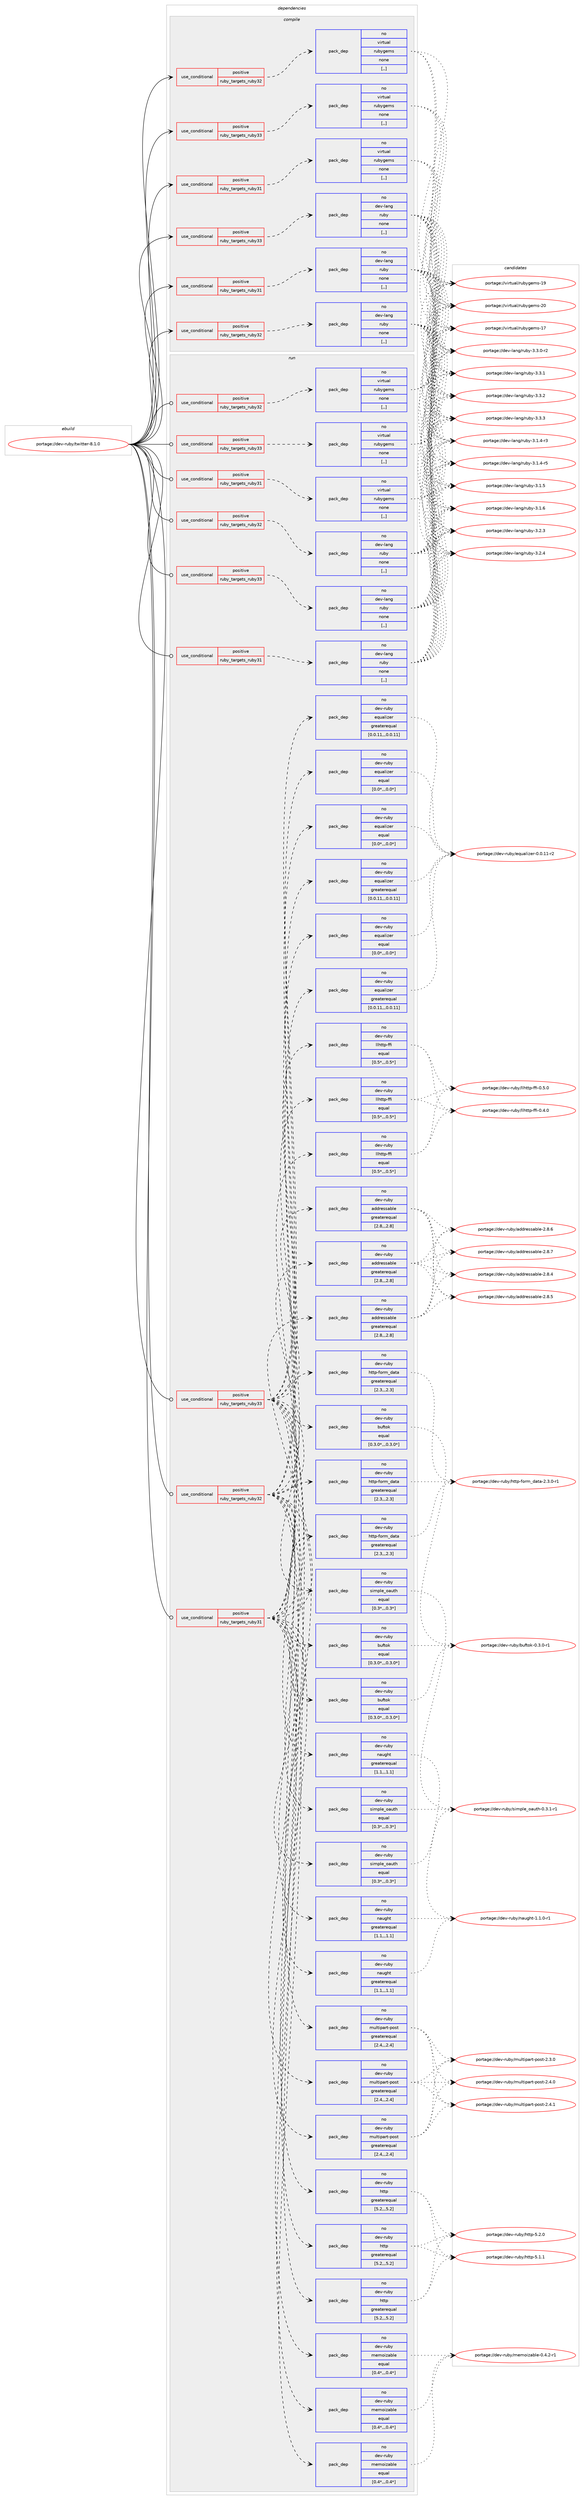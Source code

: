 digraph prolog {

# *************
# Graph options
# *************

newrank=true;
concentrate=true;
compound=true;
graph [rankdir=LR,fontname=Helvetica,fontsize=10,ranksep=1.5];#, ranksep=2.5, nodesep=0.2];
edge  [arrowhead=vee];
node  [fontname=Helvetica,fontsize=10];

# **********
# The ebuild
# **********

subgraph cluster_leftcol {
color=gray;
rank=same;
label=<<i>ebuild</i>>;
id [label="portage://dev-ruby/twitter-8.1.0", color=red, width=4, href="../dev-ruby/twitter-8.1.0.svg"];
}

# ****************
# The dependencies
# ****************

subgraph cluster_midcol {
color=gray;
label=<<i>dependencies</i>>;
subgraph cluster_compile {
fillcolor="#eeeeee";
style=filled;
label=<<i>compile</i>>;
subgraph cond56812 {
dependency202467 [label=<<TABLE BORDER="0" CELLBORDER="1" CELLSPACING="0" CELLPADDING="4"><TR><TD ROWSPAN="3" CELLPADDING="10">use_conditional</TD></TR><TR><TD>positive</TD></TR><TR><TD>ruby_targets_ruby31</TD></TR></TABLE>>, shape=none, color=red];
subgraph pack144283 {
dependency202468 [label=<<TABLE BORDER="0" CELLBORDER="1" CELLSPACING="0" CELLPADDING="4" WIDTH="220"><TR><TD ROWSPAN="6" CELLPADDING="30">pack_dep</TD></TR><TR><TD WIDTH="110">no</TD></TR><TR><TD>dev-lang</TD></TR><TR><TD>ruby</TD></TR><TR><TD>none</TD></TR><TR><TD>[,,]</TD></TR></TABLE>>, shape=none, color=blue];
}
dependency202467:e -> dependency202468:w [weight=20,style="dashed",arrowhead="vee"];
}
id:e -> dependency202467:w [weight=20,style="solid",arrowhead="vee"];
subgraph cond56813 {
dependency202469 [label=<<TABLE BORDER="0" CELLBORDER="1" CELLSPACING="0" CELLPADDING="4"><TR><TD ROWSPAN="3" CELLPADDING="10">use_conditional</TD></TR><TR><TD>positive</TD></TR><TR><TD>ruby_targets_ruby31</TD></TR></TABLE>>, shape=none, color=red];
subgraph pack144284 {
dependency202470 [label=<<TABLE BORDER="0" CELLBORDER="1" CELLSPACING="0" CELLPADDING="4" WIDTH="220"><TR><TD ROWSPAN="6" CELLPADDING="30">pack_dep</TD></TR><TR><TD WIDTH="110">no</TD></TR><TR><TD>virtual</TD></TR><TR><TD>rubygems</TD></TR><TR><TD>none</TD></TR><TR><TD>[,,]</TD></TR></TABLE>>, shape=none, color=blue];
}
dependency202469:e -> dependency202470:w [weight=20,style="dashed",arrowhead="vee"];
}
id:e -> dependency202469:w [weight=20,style="solid",arrowhead="vee"];
subgraph cond56814 {
dependency202471 [label=<<TABLE BORDER="0" CELLBORDER="1" CELLSPACING="0" CELLPADDING="4"><TR><TD ROWSPAN="3" CELLPADDING="10">use_conditional</TD></TR><TR><TD>positive</TD></TR><TR><TD>ruby_targets_ruby32</TD></TR></TABLE>>, shape=none, color=red];
subgraph pack144285 {
dependency202472 [label=<<TABLE BORDER="0" CELLBORDER="1" CELLSPACING="0" CELLPADDING="4" WIDTH="220"><TR><TD ROWSPAN="6" CELLPADDING="30">pack_dep</TD></TR><TR><TD WIDTH="110">no</TD></TR><TR><TD>dev-lang</TD></TR><TR><TD>ruby</TD></TR><TR><TD>none</TD></TR><TR><TD>[,,]</TD></TR></TABLE>>, shape=none, color=blue];
}
dependency202471:e -> dependency202472:w [weight=20,style="dashed",arrowhead="vee"];
}
id:e -> dependency202471:w [weight=20,style="solid",arrowhead="vee"];
subgraph cond56815 {
dependency202473 [label=<<TABLE BORDER="0" CELLBORDER="1" CELLSPACING="0" CELLPADDING="4"><TR><TD ROWSPAN="3" CELLPADDING="10">use_conditional</TD></TR><TR><TD>positive</TD></TR><TR><TD>ruby_targets_ruby32</TD></TR></TABLE>>, shape=none, color=red];
subgraph pack144286 {
dependency202474 [label=<<TABLE BORDER="0" CELLBORDER="1" CELLSPACING="0" CELLPADDING="4" WIDTH="220"><TR><TD ROWSPAN="6" CELLPADDING="30">pack_dep</TD></TR><TR><TD WIDTH="110">no</TD></TR><TR><TD>virtual</TD></TR><TR><TD>rubygems</TD></TR><TR><TD>none</TD></TR><TR><TD>[,,]</TD></TR></TABLE>>, shape=none, color=blue];
}
dependency202473:e -> dependency202474:w [weight=20,style="dashed",arrowhead="vee"];
}
id:e -> dependency202473:w [weight=20,style="solid",arrowhead="vee"];
subgraph cond56816 {
dependency202475 [label=<<TABLE BORDER="0" CELLBORDER="1" CELLSPACING="0" CELLPADDING="4"><TR><TD ROWSPAN="3" CELLPADDING="10">use_conditional</TD></TR><TR><TD>positive</TD></TR><TR><TD>ruby_targets_ruby33</TD></TR></TABLE>>, shape=none, color=red];
subgraph pack144287 {
dependency202476 [label=<<TABLE BORDER="0" CELLBORDER="1" CELLSPACING="0" CELLPADDING="4" WIDTH="220"><TR><TD ROWSPAN="6" CELLPADDING="30">pack_dep</TD></TR><TR><TD WIDTH="110">no</TD></TR><TR><TD>dev-lang</TD></TR><TR><TD>ruby</TD></TR><TR><TD>none</TD></TR><TR><TD>[,,]</TD></TR></TABLE>>, shape=none, color=blue];
}
dependency202475:e -> dependency202476:w [weight=20,style="dashed",arrowhead="vee"];
}
id:e -> dependency202475:w [weight=20,style="solid",arrowhead="vee"];
subgraph cond56817 {
dependency202477 [label=<<TABLE BORDER="0" CELLBORDER="1" CELLSPACING="0" CELLPADDING="4"><TR><TD ROWSPAN="3" CELLPADDING="10">use_conditional</TD></TR><TR><TD>positive</TD></TR><TR><TD>ruby_targets_ruby33</TD></TR></TABLE>>, shape=none, color=red];
subgraph pack144288 {
dependency202478 [label=<<TABLE BORDER="0" CELLBORDER="1" CELLSPACING="0" CELLPADDING="4" WIDTH="220"><TR><TD ROWSPAN="6" CELLPADDING="30">pack_dep</TD></TR><TR><TD WIDTH="110">no</TD></TR><TR><TD>virtual</TD></TR><TR><TD>rubygems</TD></TR><TR><TD>none</TD></TR><TR><TD>[,,]</TD></TR></TABLE>>, shape=none, color=blue];
}
dependency202477:e -> dependency202478:w [weight=20,style="dashed",arrowhead="vee"];
}
id:e -> dependency202477:w [weight=20,style="solid",arrowhead="vee"];
}
subgraph cluster_compileandrun {
fillcolor="#eeeeee";
style=filled;
label=<<i>compile and run</i>>;
}
subgraph cluster_run {
fillcolor="#eeeeee";
style=filled;
label=<<i>run</i>>;
subgraph cond56818 {
dependency202479 [label=<<TABLE BORDER="0" CELLBORDER="1" CELLSPACING="0" CELLPADDING="4"><TR><TD ROWSPAN="3" CELLPADDING="10">use_conditional</TD></TR><TR><TD>positive</TD></TR><TR><TD>ruby_targets_ruby31</TD></TR></TABLE>>, shape=none, color=red];
subgraph pack144289 {
dependency202480 [label=<<TABLE BORDER="0" CELLBORDER="1" CELLSPACING="0" CELLPADDING="4" WIDTH="220"><TR><TD ROWSPAN="6" CELLPADDING="30">pack_dep</TD></TR><TR><TD WIDTH="110">no</TD></TR><TR><TD>dev-lang</TD></TR><TR><TD>ruby</TD></TR><TR><TD>none</TD></TR><TR><TD>[,,]</TD></TR></TABLE>>, shape=none, color=blue];
}
dependency202479:e -> dependency202480:w [weight=20,style="dashed",arrowhead="vee"];
}
id:e -> dependency202479:w [weight=20,style="solid",arrowhead="odot"];
subgraph cond56819 {
dependency202481 [label=<<TABLE BORDER="0" CELLBORDER="1" CELLSPACING="0" CELLPADDING="4"><TR><TD ROWSPAN="3" CELLPADDING="10">use_conditional</TD></TR><TR><TD>positive</TD></TR><TR><TD>ruby_targets_ruby31</TD></TR></TABLE>>, shape=none, color=red];
subgraph pack144290 {
dependency202482 [label=<<TABLE BORDER="0" CELLBORDER="1" CELLSPACING="0" CELLPADDING="4" WIDTH="220"><TR><TD ROWSPAN="6" CELLPADDING="30">pack_dep</TD></TR><TR><TD WIDTH="110">no</TD></TR><TR><TD>dev-ruby</TD></TR><TR><TD>addressable</TD></TR><TR><TD>greaterequal</TD></TR><TR><TD>[2.8,,,2.8]</TD></TR></TABLE>>, shape=none, color=blue];
}
dependency202481:e -> dependency202482:w [weight=20,style="dashed",arrowhead="vee"];
subgraph pack144291 {
dependency202483 [label=<<TABLE BORDER="0" CELLBORDER="1" CELLSPACING="0" CELLPADDING="4" WIDTH="220"><TR><TD ROWSPAN="6" CELLPADDING="30">pack_dep</TD></TR><TR><TD WIDTH="110">no</TD></TR><TR><TD>dev-ruby</TD></TR><TR><TD>buftok</TD></TR><TR><TD>equal</TD></TR><TR><TD>[0.3.0*,,,0.3.0*]</TD></TR></TABLE>>, shape=none, color=blue];
}
dependency202481:e -> dependency202483:w [weight=20,style="dashed",arrowhead="vee"];
subgraph pack144292 {
dependency202484 [label=<<TABLE BORDER="0" CELLBORDER="1" CELLSPACING="0" CELLPADDING="4" WIDTH="220"><TR><TD ROWSPAN="6" CELLPADDING="30">pack_dep</TD></TR><TR><TD WIDTH="110">no</TD></TR><TR><TD>dev-ruby</TD></TR><TR><TD>equalizer</TD></TR><TR><TD>greaterequal</TD></TR><TR><TD>[0.0.11,,,0.0.11]</TD></TR></TABLE>>, shape=none, color=blue];
}
dependency202481:e -> dependency202484:w [weight=20,style="dashed",arrowhead="vee"];
subgraph pack144293 {
dependency202485 [label=<<TABLE BORDER="0" CELLBORDER="1" CELLSPACING="0" CELLPADDING="4" WIDTH="220"><TR><TD ROWSPAN="6" CELLPADDING="30">pack_dep</TD></TR><TR><TD WIDTH="110">no</TD></TR><TR><TD>dev-ruby</TD></TR><TR><TD>equalizer</TD></TR><TR><TD>equal</TD></TR><TR><TD>[0.0*,,,0.0*]</TD></TR></TABLE>>, shape=none, color=blue];
}
dependency202481:e -> dependency202485:w [weight=20,style="dashed",arrowhead="vee"];
subgraph pack144294 {
dependency202486 [label=<<TABLE BORDER="0" CELLBORDER="1" CELLSPACING="0" CELLPADDING="4" WIDTH="220"><TR><TD ROWSPAN="6" CELLPADDING="30">pack_dep</TD></TR><TR><TD WIDTH="110">no</TD></TR><TR><TD>dev-ruby</TD></TR><TR><TD>http</TD></TR><TR><TD>greaterequal</TD></TR><TR><TD>[5.2,,,5.2]</TD></TR></TABLE>>, shape=none, color=blue];
}
dependency202481:e -> dependency202486:w [weight=20,style="dashed",arrowhead="vee"];
subgraph pack144295 {
dependency202487 [label=<<TABLE BORDER="0" CELLBORDER="1" CELLSPACING="0" CELLPADDING="4" WIDTH="220"><TR><TD ROWSPAN="6" CELLPADDING="30">pack_dep</TD></TR><TR><TD WIDTH="110">no</TD></TR><TR><TD>dev-ruby</TD></TR><TR><TD>http-form_data</TD></TR><TR><TD>greaterequal</TD></TR><TR><TD>[2.3,,,2.3]</TD></TR></TABLE>>, shape=none, color=blue];
}
dependency202481:e -> dependency202487:w [weight=20,style="dashed",arrowhead="vee"];
subgraph pack144296 {
dependency202488 [label=<<TABLE BORDER="0" CELLBORDER="1" CELLSPACING="0" CELLPADDING="4" WIDTH="220"><TR><TD ROWSPAN="6" CELLPADDING="30">pack_dep</TD></TR><TR><TD WIDTH="110">no</TD></TR><TR><TD>dev-ruby</TD></TR><TR><TD>llhttp-ffi</TD></TR><TR><TD>equal</TD></TR><TR><TD>[0.5*,,,0.5*]</TD></TR></TABLE>>, shape=none, color=blue];
}
dependency202481:e -> dependency202488:w [weight=20,style="dashed",arrowhead="vee"];
subgraph pack144297 {
dependency202489 [label=<<TABLE BORDER="0" CELLBORDER="1" CELLSPACING="0" CELLPADDING="4" WIDTH="220"><TR><TD ROWSPAN="6" CELLPADDING="30">pack_dep</TD></TR><TR><TD WIDTH="110">no</TD></TR><TR><TD>dev-ruby</TD></TR><TR><TD>memoizable</TD></TR><TR><TD>equal</TD></TR><TR><TD>[0.4*,,,0.4*]</TD></TR></TABLE>>, shape=none, color=blue];
}
dependency202481:e -> dependency202489:w [weight=20,style="dashed",arrowhead="vee"];
subgraph pack144298 {
dependency202490 [label=<<TABLE BORDER="0" CELLBORDER="1" CELLSPACING="0" CELLPADDING="4" WIDTH="220"><TR><TD ROWSPAN="6" CELLPADDING="30">pack_dep</TD></TR><TR><TD WIDTH="110">no</TD></TR><TR><TD>dev-ruby</TD></TR><TR><TD>multipart-post</TD></TR><TR><TD>greaterequal</TD></TR><TR><TD>[2.4,,,2.4]</TD></TR></TABLE>>, shape=none, color=blue];
}
dependency202481:e -> dependency202490:w [weight=20,style="dashed",arrowhead="vee"];
subgraph pack144299 {
dependency202491 [label=<<TABLE BORDER="0" CELLBORDER="1" CELLSPACING="0" CELLPADDING="4" WIDTH="220"><TR><TD ROWSPAN="6" CELLPADDING="30">pack_dep</TD></TR><TR><TD WIDTH="110">no</TD></TR><TR><TD>dev-ruby</TD></TR><TR><TD>naught</TD></TR><TR><TD>greaterequal</TD></TR><TR><TD>[1.1,,,1.1]</TD></TR></TABLE>>, shape=none, color=blue];
}
dependency202481:e -> dependency202491:w [weight=20,style="dashed",arrowhead="vee"];
subgraph pack144300 {
dependency202492 [label=<<TABLE BORDER="0" CELLBORDER="1" CELLSPACING="0" CELLPADDING="4" WIDTH="220"><TR><TD ROWSPAN="6" CELLPADDING="30">pack_dep</TD></TR><TR><TD WIDTH="110">no</TD></TR><TR><TD>dev-ruby</TD></TR><TR><TD>simple_oauth</TD></TR><TR><TD>equal</TD></TR><TR><TD>[0.3*,,,0.3*]</TD></TR></TABLE>>, shape=none, color=blue];
}
dependency202481:e -> dependency202492:w [weight=20,style="dashed",arrowhead="vee"];
}
id:e -> dependency202481:w [weight=20,style="solid",arrowhead="odot"];
subgraph cond56820 {
dependency202493 [label=<<TABLE BORDER="0" CELLBORDER="1" CELLSPACING="0" CELLPADDING="4"><TR><TD ROWSPAN="3" CELLPADDING="10">use_conditional</TD></TR><TR><TD>positive</TD></TR><TR><TD>ruby_targets_ruby31</TD></TR></TABLE>>, shape=none, color=red];
subgraph pack144301 {
dependency202494 [label=<<TABLE BORDER="0" CELLBORDER="1" CELLSPACING="0" CELLPADDING="4" WIDTH="220"><TR><TD ROWSPAN="6" CELLPADDING="30">pack_dep</TD></TR><TR><TD WIDTH="110">no</TD></TR><TR><TD>virtual</TD></TR><TR><TD>rubygems</TD></TR><TR><TD>none</TD></TR><TR><TD>[,,]</TD></TR></TABLE>>, shape=none, color=blue];
}
dependency202493:e -> dependency202494:w [weight=20,style="dashed",arrowhead="vee"];
}
id:e -> dependency202493:w [weight=20,style="solid",arrowhead="odot"];
subgraph cond56821 {
dependency202495 [label=<<TABLE BORDER="0" CELLBORDER="1" CELLSPACING="0" CELLPADDING="4"><TR><TD ROWSPAN="3" CELLPADDING="10">use_conditional</TD></TR><TR><TD>positive</TD></TR><TR><TD>ruby_targets_ruby32</TD></TR></TABLE>>, shape=none, color=red];
subgraph pack144302 {
dependency202496 [label=<<TABLE BORDER="0" CELLBORDER="1" CELLSPACING="0" CELLPADDING="4" WIDTH="220"><TR><TD ROWSPAN="6" CELLPADDING="30">pack_dep</TD></TR><TR><TD WIDTH="110">no</TD></TR><TR><TD>dev-lang</TD></TR><TR><TD>ruby</TD></TR><TR><TD>none</TD></TR><TR><TD>[,,]</TD></TR></TABLE>>, shape=none, color=blue];
}
dependency202495:e -> dependency202496:w [weight=20,style="dashed",arrowhead="vee"];
}
id:e -> dependency202495:w [weight=20,style="solid",arrowhead="odot"];
subgraph cond56822 {
dependency202497 [label=<<TABLE BORDER="0" CELLBORDER="1" CELLSPACING="0" CELLPADDING="4"><TR><TD ROWSPAN="3" CELLPADDING="10">use_conditional</TD></TR><TR><TD>positive</TD></TR><TR><TD>ruby_targets_ruby32</TD></TR></TABLE>>, shape=none, color=red];
subgraph pack144303 {
dependency202498 [label=<<TABLE BORDER="0" CELLBORDER="1" CELLSPACING="0" CELLPADDING="4" WIDTH="220"><TR><TD ROWSPAN="6" CELLPADDING="30">pack_dep</TD></TR><TR><TD WIDTH="110">no</TD></TR><TR><TD>dev-ruby</TD></TR><TR><TD>addressable</TD></TR><TR><TD>greaterequal</TD></TR><TR><TD>[2.8,,,2.8]</TD></TR></TABLE>>, shape=none, color=blue];
}
dependency202497:e -> dependency202498:w [weight=20,style="dashed",arrowhead="vee"];
subgraph pack144304 {
dependency202499 [label=<<TABLE BORDER="0" CELLBORDER="1" CELLSPACING="0" CELLPADDING="4" WIDTH="220"><TR><TD ROWSPAN="6" CELLPADDING="30">pack_dep</TD></TR><TR><TD WIDTH="110">no</TD></TR><TR><TD>dev-ruby</TD></TR><TR><TD>buftok</TD></TR><TR><TD>equal</TD></TR><TR><TD>[0.3.0*,,,0.3.0*]</TD></TR></TABLE>>, shape=none, color=blue];
}
dependency202497:e -> dependency202499:w [weight=20,style="dashed",arrowhead="vee"];
subgraph pack144305 {
dependency202500 [label=<<TABLE BORDER="0" CELLBORDER="1" CELLSPACING="0" CELLPADDING="4" WIDTH="220"><TR><TD ROWSPAN="6" CELLPADDING="30">pack_dep</TD></TR><TR><TD WIDTH="110">no</TD></TR><TR><TD>dev-ruby</TD></TR><TR><TD>equalizer</TD></TR><TR><TD>greaterequal</TD></TR><TR><TD>[0.0.11,,,0.0.11]</TD></TR></TABLE>>, shape=none, color=blue];
}
dependency202497:e -> dependency202500:w [weight=20,style="dashed",arrowhead="vee"];
subgraph pack144306 {
dependency202501 [label=<<TABLE BORDER="0" CELLBORDER="1" CELLSPACING="0" CELLPADDING="4" WIDTH="220"><TR><TD ROWSPAN="6" CELLPADDING="30">pack_dep</TD></TR><TR><TD WIDTH="110">no</TD></TR><TR><TD>dev-ruby</TD></TR><TR><TD>equalizer</TD></TR><TR><TD>equal</TD></TR><TR><TD>[0.0*,,,0.0*]</TD></TR></TABLE>>, shape=none, color=blue];
}
dependency202497:e -> dependency202501:w [weight=20,style="dashed",arrowhead="vee"];
subgraph pack144307 {
dependency202502 [label=<<TABLE BORDER="0" CELLBORDER="1" CELLSPACING="0" CELLPADDING="4" WIDTH="220"><TR><TD ROWSPAN="6" CELLPADDING="30">pack_dep</TD></TR><TR><TD WIDTH="110">no</TD></TR><TR><TD>dev-ruby</TD></TR><TR><TD>http</TD></TR><TR><TD>greaterequal</TD></TR><TR><TD>[5.2,,,5.2]</TD></TR></TABLE>>, shape=none, color=blue];
}
dependency202497:e -> dependency202502:w [weight=20,style="dashed",arrowhead="vee"];
subgraph pack144308 {
dependency202503 [label=<<TABLE BORDER="0" CELLBORDER="1" CELLSPACING="0" CELLPADDING="4" WIDTH="220"><TR><TD ROWSPAN="6" CELLPADDING="30">pack_dep</TD></TR><TR><TD WIDTH="110">no</TD></TR><TR><TD>dev-ruby</TD></TR><TR><TD>http-form_data</TD></TR><TR><TD>greaterequal</TD></TR><TR><TD>[2.3,,,2.3]</TD></TR></TABLE>>, shape=none, color=blue];
}
dependency202497:e -> dependency202503:w [weight=20,style="dashed",arrowhead="vee"];
subgraph pack144309 {
dependency202504 [label=<<TABLE BORDER="0" CELLBORDER="1" CELLSPACING="0" CELLPADDING="4" WIDTH="220"><TR><TD ROWSPAN="6" CELLPADDING="30">pack_dep</TD></TR><TR><TD WIDTH="110">no</TD></TR><TR><TD>dev-ruby</TD></TR><TR><TD>llhttp-ffi</TD></TR><TR><TD>equal</TD></TR><TR><TD>[0.5*,,,0.5*]</TD></TR></TABLE>>, shape=none, color=blue];
}
dependency202497:e -> dependency202504:w [weight=20,style="dashed",arrowhead="vee"];
subgraph pack144310 {
dependency202505 [label=<<TABLE BORDER="0" CELLBORDER="1" CELLSPACING="0" CELLPADDING="4" WIDTH="220"><TR><TD ROWSPAN="6" CELLPADDING="30">pack_dep</TD></TR><TR><TD WIDTH="110">no</TD></TR><TR><TD>dev-ruby</TD></TR><TR><TD>memoizable</TD></TR><TR><TD>equal</TD></TR><TR><TD>[0.4*,,,0.4*]</TD></TR></TABLE>>, shape=none, color=blue];
}
dependency202497:e -> dependency202505:w [weight=20,style="dashed",arrowhead="vee"];
subgraph pack144311 {
dependency202506 [label=<<TABLE BORDER="0" CELLBORDER="1" CELLSPACING="0" CELLPADDING="4" WIDTH="220"><TR><TD ROWSPAN="6" CELLPADDING="30">pack_dep</TD></TR><TR><TD WIDTH="110">no</TD></TR><TR><TD>dev-ruby</TD></TR><TR><TD>multipart-post</TD></TR><TR><TD>greaterequal</TD></TR><TR><TD>[2.4,,,2.4]</TD></TR></TABLE>>, shape=none, color=blue];
}
dependency202497:e -> dependency202506:w [weight=20,style="dashed",arrowhead="vee"];
subgraph pack144312 {
dependency202507 [label=<<TABLE BORDER="0" CELLBORDER="1" CELLSPACING="0" CELLPADDING="4" WIDTH="220"><TR><TD ROWSPAN="6" CELLPADDING="30">pack_dep</TD></TR><TR><TD WIDTH="110">no</TD></TR><TR><TD>dev-ruby</TD></TR><TR><TD>naught</TD></TR><TR><TD>greaterequal</TD></TR><TR><TD>[1.1,,,1.1]</TD></TR></TABLE>>, shape=none, color=blue];
}
dependency202497:e -> dependency202507:w [weight=20,style="dashed",arrowhead="vee"];
subgraph pack144313 {
dependency202508 [label=<<TABLE BORDER="0" CELLBORDER="1" CELLSPACING="0" CELLPADDING="4" WIDTH="220"><TR><TD ROWSPAN="6" CELLPADDING="30">pack_dep</TD></TR><TR><TD WIDTH="110">no</TD></TR><TR><TD>dev-ruby</TD></TR><TR><TD>simple_oauth</TD></TR><TR><TD>equal</TD></TR><TR><TD>[0.3*,,,0.3*]</TD></TR></TABLE>>, shape=none, color=blue];
}
dependency202497:e -> dependency202508:w [weight=20,style="dashed",arrowhead="vee"];
}
id:e -> dependency202497:w [weight=20,style="solid",arrowhead="odot"];
subgraph cond56823 {
dependency202509 [label=<<TABLE BORDER="0" CELLBORDER="1" CELLSPACING="0" CELLPADDING="4"><TR><TD ROWSPAN="3" CELLPADDING="10">use_conditional</TD></TR><TR><TD>positive</TD></TR><TR><TD>ruby_targets_ruby32</TD></TR></TABLE>>, shape=none, color=red];
subgraph pack144314 {
dependency202510 [label=<<TABLE BORDER="0" CELLBORDER="1" CELLSPACING="0" CELLPADDING="4" WIDTH="220"><TR><TD ROWSPAN="6" CELLPADDING="30">pack_dep</TD></TR><TR><TD WIDTH="110">no</TD></TR><TR><TD>virtual</TD></TR><TR><TD>rubygems</TD></TR><TR><TD>none</TD></TR><TR><TD>[,,]</TD></TR></TABLE>>, shape=none, color=blue];
}
dependency202509:e -> dependency202510:w [weight=20,style="dashed",arrowhead="vee"];
}
id:e -> dependency202509:w [weight=20,style="solid",arrowhead="odot"];
subgraph cond56824 {
dependency202511 [label=<<TABLE BORDER="0" CELLBORDER="1" CELLSPACING="0" CELLPADDING="4"><TR><TD ROWSPAN="3" CELLPADDING="10">use_conditional</TD></TR><TR><TD>positive</TD></TR><TR><TD>ruby_targets_ruby33</TD></TR></TABLE>>, shape=none, color=red];
subgraph pack144315 {
dependency202512 [label=<<TABLE BORDER="0" CELLBORDER="1" CELLSPACING="0" CELLPADDING="4" WIDTH="220"><TR><TD ROWSPAN="6" CELLPADDING="30">pack_dep</TD></TR><TR><TD WIDTH="110">no</TD></TR><TR><TD>dev-lang</TD></TR><TR><TD>ruby</TD></TR><TR><TD>none</TD></TR><TR><TD>[,,]</TD></TR></TABLE>>, shape=none, color=blue];
}
dependency202511:e -> dependency202512:w [weight=20,style="dashed",arrowhead="vee"];
}
id:e -> dependency202511:w [weight=20,style="solid",arrowhead="odot"];
subgraph cond56825 {
dependency202513 [label=<<TABLE BORDER="0" CELLBORDER="1" CELLSPACING="0" CELLPADDING="4"><TR><TD ROWSPAN="3" CELLPADDING="10">use_conditional</TD></TR><TR><TD>positive</TD></TR><TR><TD>ruby_targets_ruby33</TD></TR></TABLE>>, shape=none, color=red];
subgraph pack144316 {
dependency202514 [label=<<TABLE BORDER="0" CELLBORDER="1" CELLSPACING="0" CELLPADDING="4" WIDTH="220"><TR><TD ROWSPAN="6" CELLPADDING="30">pack_dep</TD></TR><TR><TD WIDTH="110">no</TD></TR><TR><TD>dev-ruby</TD></TR><TR><TD>addressable</TD></TR><TR><TD>greaterequal</TD></TR><TR><TD>[2.8,,,2.8]</TD></TR></TABLE>>, shape=none, color=blue];
}
dependency202513:e -> dependency202514:w [weight=20,style="dashed",arrowhead="vee"];
subgraph pack144317 {
dependency202515 [label=<<TABLE BORDER="0" CELLBORDER="1" CELLSPACING="0" CELLPADDING="4" WIDTH="220"><TR><TD ROWSPAN="6" CELLPADDING="30">pack_dep</TD></TR><TR><TD WIDTH="110">no</TD></TR><TR><TD>dev-ruby</TD></TR><TR><TD>buftok</TD></TR><TR><TD>equal</TD></TR><TR><TD>[0.3.0*,,,0.3.0*]</TD></TR></TABLE>>, shape=none, color=blue];
}
dependency202513:e -> dependency202515:w [weight=20,style="dashed",arrowhead="vee"];
subgraph pack144318 {
dependency202516 [label=<<TABLE BORDER="0" CELLBORDER="1" CELLSPACING="0" CELLPADDING="4" WIDTH="220"><TR><TD ROWSPAN="6" CELLPADDING="30">pack_dep</TD></TR><TR><TD WIDTH="110">no</TD></TR><TR><TD>dev-ruby</TD></TR><TR><TD>equalizer</TD></TR><TR><TD>greaterequal</TD></TR><TR><TD>[0.0.11,,,0.0.11]</TD></TR></TABLE>>, shape=none, color=blue];
}
dependency202513:e -> dependency202516:w [weight=20,style="dashed",arrowhead="vee"];
subgraph pack144319 {
dependency202517 [label=<<TABLE BORDER="0" CELLBORDER="1" CELLSPACING="0" CELLPADDING="4" WIDTH="220"><TR><TD ROWSPAN="6" CELLPADDING="30">pack_dep</TD></TR><TR><TD WIDTH="110">no</TD></TR><TR><TD>dev-ruby</TD></TR><TR><TD>equalizer</TD></TR><TR><TD>equal</TD></TR><TR><TD>[0.0*,,,0.0*]</TD></TR></TABLE>>, shape=none, color=blue];
}
dependency202513:e -> dependency202517:w [weight=20,style="dashed",arrowhead="vee"];
subgraph pack144320 {
dependency202518 [label=<<TABLE BORDER="0" CELLBORDER="1" CELLSPACING="0" CELLPADDING="4" WIDTH="220"><TR><TD ROWSPAN="6" CELLPADDING="30">pack_dep</TD></TR><TR><TD WIDTH="110">no</TD></TR><TR><TD>dev-ruby</TD></TR><TR><TD>http</TD></TR><TR><TD>greaterequal</TD></TR><TR><TD>[5.2,,,5.2]</TD></TR></TABLE>>, shape=none, color=blue];
}
dependency202513:e -> dependency202518:w [weight=20,style="dashed",arrowhead="vee"];
subgraph pack144321 {
dependency202519 [label=<<TABLE BORDER="0" CELLBORDER="1" CELLSPACING="0" CELLPADDING="4" WIDTH="220"><TR><TD ROWSPAN="6" CELLPADDING="30">pack_dep</TD></TR><TR><TD WIDTH="110">no</TD></TR><TR><TD>dev-ruby</TD></TR><TR><TD>http-form_data</TD></TR><TR><TD>greaterequal</TD></TR><TR><TD>[2.3,,,2.3]</TD></TR></TABLE>>, shape=none, color=blue];
}
dependency202513:e -> dependency202519:w [weight=20,style="dashed",arrowhead="vee"];
subgraph pack144322 {
dependency202520 [label=<<TABLE BORDER="0" CELLBORDER="1" CELLSPACING="0" CELLPADDING="4" WIDTH="220"><TR><TD ROWSPAN="6" CELLPADDING="30">pack_dep</TD></TR><TR><TD WIDTH="110">no</TD></TR><TR><TD>dev-ruby</TD></TR><TR><TD>llhttp-ffi</TD></TR><TR><TD>equal</TD></TR><TR><TD>[0.5*,,,0.5*]</TD></TR></TABLE>>, shape=none, color=blue];
}
dependency202513:e -> dependency202520:w [weight=20,style="dashed",arrowhead="vee"];
subgraph pack144323 {
dependency202521 [label=<<TABLE BORDER="0" CELLBORDER="1" CELLSPACING="0" CELLPADDING="4" WIDTH="220"><TR><TD ROWSPAN="6" CELLPADDING="30">pack_dep</TD></TR><TR><TD WIDTH="110">no</TD></TR><TR><TD>dev-ruby</TD></TR><TR><TD>memoizable</TD></TR><TR><TD>equal</TD></TR><TR><TD>[0.4*,,,0.4*]</TD></TR></TABLE>>, shape=none, color=blue];
}
dependency202513:e -> dependency202521:w [weight=20,style="dashed",arrowhead="vee"];
subgraph pack144324 {
dependency202522 [label=<<TABLE BORDER="0" CELLBORDER="1" CELLSPACING="0" CELLPADDING="4" WIDTH="220"><TR><TD ROWSPAN="6" CELLPADDING="30">pack_dep</TD></TR><TR><TD WIDTH="110">no</TD></TR><TR><TD>dev-ruby</TD></TR><TR><TD>multipart-post</TD></TR><TR><TD>greaterequal</TD></TR><TR><TD>[2.4,,,2.4]</TD></TR></TABLE>>, shape=none, color=blue];
}
dependency202513:e -> dependency202522:w [weight=20,style="dashed",arrowhead="vee"];
subgraph pack144325 {
dependency202523 [label=<<TABLE BORDER="0" CELLBORDER="1" CELLSPACING="0" CELLPADDING="4" WIDTH="220"><TR><TD ROWSPAN="6" CELLPADDING="30">pack_dep</TD></TR><TR><TD WIDTH="110">no</TD></TR><TR><TD>dev-ruby</TD></TR><TR><TD>naught</TD></TR><TR><TD>greaterequal</TD></TR><TR><TD>[1.1,,,1.1]</TD></TR></TABLE>>, shape=none, color=blue];
}
dependency202513:e -> dependency202523:w [weight=20,style="dashed",arrowhead="vee"];
subgraph pack144326 {
dependency202524 [label=<<TABLE BORDER="0" CELLBORDER="1" CELLSPACING="0" CELLPADDING="4" WIDTH="220"><TR><TD ROWSPAN="6" CELLPADDING="30">pack_dep</TD></TR><TR><TD WIDTH="110">no</TD></TR><TR><TD>dev-ruby</TD></TR><TR><TD>simple_oauth</TD></TR><TR><TD>equal</TD></TR><TR><TD>[0.3*,,,0.3*]</TD></TR></TABLE>>, shape=none, color=blue];
}
dependency202513:e -> dependency202524:w [weight=20,style="dashed",arrowhead="vee"];
}
id:e -> dependency202513:w [weight=20,style="solid",arrowhead="odot"];
subgraph cond56826 {
dependency202525 [label=<<TABLE BORDER="0" CELLBORDER="1" CELLSPACING="0" CELLPADDING="4"><TR><TD ROWSPAN="3" CELLPADDING="10">use_conditional</TD></TR><TR><TD>positive</TD></TR><TR><TD>ruby_targets_ruby33</TD></TR></TABLE>>, shape=none, color=red];
subgraph pack144327 {
dependency202526 [label=<<TABLE BORDER="0" CELLBORDER="1" CELLSPACING="0" CELLPADDING="4" WIDTH="220"><TR><TD ROWSPAN="6" CELLPADDING="30">pack_dep</TD></TR><TR><TD WIDTH="110">no</TD></TR><TR><TD>virtual</TD></TR><TR><TD>rubygems</TD></TR><TR><TD>none</TD></TR><TR><TD>[,,]</TD></TR></TABLE>>, shape=none, color=blue];
}
dependency202525:e -> dependency202526:w [weight=20,style="dashed",arrowhead="vee"];
}
id:e -> dependency202525:w [weight=20,style="solid",arrowhead="odot"];
}
}

# **************
# The candidates
# **************

subgraph cluster_choices {
rank=same;
color=gray;
label=<<i>candidates</i>>;

subgraph choice144283 {
color=black;
nodesep=1;
choice100101118451089711010347114117981214551464946524511451 [label="portage://dev-lang/ruby-3.1.4-r3", color=red, width=4,href="../dev-lang/ruby-3.1.4-r3.svg"];
choice100101118451089711010347114117981214551464946524511453 [label="portage://dev-lang/ruby-3.1.4-r5", color=red, width=4,href="../dev-lang/ruby-3.1.4-r5.svg"];
choice10010111845108971101034711411798121455146494653 [label="portage://dev-lang/ruby-3.1.5", color=red, width=4,href="../dev-lang/ruby-3.1.5.svg"];
choice10010111845108971101034711411798121455146494654 [label="portage://dev-lang/ruby-3.1.6", color=red, width=4,href="../dev-lang/ruby-3.1.6.svg"];
choice10010111845108971101034711411798121455146504651 [label="portage://dev-lang/ruby-3.2.3", color=red, width=4,href="../dev-lang/ruby-3.2.3.svg"];
choice10010111845108971101034711411798121455146504652 [label="portage://dev-lang/ruby-3.2.4", color=red, width=4,href="../dev-lang/ruby-3.2.4.svg"];
choice100101118451089711010347114117981214551465146484511450 [label="portage://dev-lang/ruby-3.3.0-r2", color=red, width=4,href="../dev-lang/ruby-3.3.0-r2.svg"];
choice10010111845108971101034711411798121455146514649 [label="portage://dev-lang/ruby-3.3.1", color=red, width=4,href="../dev-lang/ruby-3.3.1.svg"];
choice10010111845108971101034711411798121455146514650 [label="portage://dev-lang/ruby-3.3.2", color=red, width=4,href="../dev-lang/ruby-3.3.2.svg"];
choice10010111845108971101034711411798121455146514651 [label="portage://dev-lang/ruby-3.3.3", color=red, width=4,href="../dev-lang/ruby-3.3.3.svg"];
dependency202468:e -> choice100101118451089711010347114117981214551464946524511451:w [style=dotted,weight="100"];
dependency202468:e -> choice100101118451089711010347114117981214551464946524511453:w [style=dotted,weight="100"];
dependency202468:e -> choice10010111845108971101034711411798121455146494653:w [style=dotted,weight="100"];
dependency202468:e -> choice10010111845108971101034711411798121455146494654:w [style=dotted,weight="100"];
dependency202468:e -> choice10010111845108971101034711411798121455146504651:w [style=dotted,weight="100"];
dependency202468:e -> choice10010111845108971101034711411798121455146504652:w [style=dotted,weight="100"];
dependency202468:e -> choice100101118451089711010347114117981214551465146484511450:w [style=dotted,weight="100"];
dependency202468:e -> choice10010111845108971101034711411798121455146514649:w [style=dotted,weight="100"];
dependency202468:e -> choice10010111845108971101034711411798121455146514650:w [style=dotted,weight="100"];
dependency202468:e -> choice10010111845108971101034711411798121455146514651:w [style=dotted,weight="100"];
}
subgraph choice144284 {
color=black;
nodesep=1;
choice118105114116117971084711411798121103101109115454955 [label="portage://virtual/rubygems-17", color=red, width=4,href="../virtual/rubygems-17.svg"];
choice118105114116117971084711411798121103101109115454957 [label="portage://virtual/rubygems-19", color=red, width=4,href="../virtual/rubygems-19.svg"];
choice118105114116117971084711411798121103101109115455048 [label="portage://virtual/rubygems-20", color=red, width=4,href="../virtual/rubygems-20.svg"];
dependency202470:e -> choice118105114116117971084711411798121103101109115454955:w [style=dotted,weight="100"];
dependency202470:e -> choice118105114116117971084711411798121103101109115454957:w [style=dotted,weight="100"];
dependency202470:e -> choice118105114116117971084711411798121103101109115455048:w [style=dotted,weight="100"];
}
subgraph choice144285 {
color=black;
nodesep=1;
choice100101118451089711010347114117981214551464946524511451 [label="portage://dev-lang/ruby-3.1.4-r3", color=red, width=4,href="../dev-lang/ruby-3.1.4-r3.svg"];
choice100101118451089711010347114117981214551464946524511453 [label="portage://dev-lang/ruby-3.1.4-r5", color=red, width=4,href="../dev-lang/ruby-3.1.4-r5.svg"];
choice10010111845108971101034711411798121455146494653 [label="portage://dev-lang/ruby-3.1.5", color=red, width=4,href="../dev-lang/ruby-3.1.5.svg"];
choice10010111845108971101034711411798121455146494654 [label="portage://dev-lang/ruby-3.1.6", color=red, width=4,href="../dev-lang/ruby-3.1.6.svg"];
choice10010111845108971101034711411798121455146504651 [label="portage://dev-lang/ruby-3.2.3", color=red, width=4,href="../dev-lang/ruby-3.2.3.svg"];
choice10010111845108971101034711411798121455146504652 [label="portage://dev-lang/ruby-3.2.4", color=red, width=4,href="../dev-lang/ruby-3.2.4.svg"];
choice100101118451089711010347114117981214551465146484511450 [label="portage://dev-lang/ruby-3.3.0-r2", color=red, width=4,href="../dev-lang/ruby-3.3.0-r2.svg"];
choice10010111845108971101034711411798121455146514649 [label="portage://dev-lang/ruby-3.3.1", color=red, width=4,href="../dev-lang/ruby-3.3.1.svg"];
choice10010111845108971101034711411798121455146514650 [label="portage://dev-lang/ruby-3.3.2", color=red, width=4,href="../dev-lang/ruby-3.3.2.svg"];
choice10010111845108971101034711411798121455146514651 [label="portage://dev-lang/ruby-3.3.3", color=red, width=4,href="../dev-lang/ruby-3.3.3.svg"];
dependency202472:e -> choice100101118451089711010347114117981214551464946524511451:w [style=dotted,weight="100"];
dependency202472:e -> choice100101118451089711010347114117981214551464946524511453:w [style=dotted,weight="100"];
dependency202472:e -> choice10010111845108971101034711411798121455146494653:w [style=dotted,weight="100"];
dependency202472:e -> choice10010111845108971101034711411798121455146494654:w [style=dotted,weight="100"];
dependency202472:e -> choice10010111845108971101034711411798121455146504651:w [style=dotted,weight="100"];
dependency202472:e -> choice10010111845108971101034711411798121455146504652:w [style=dotted,weight="100"];
dependency202472:e -> choice100101118451089711010347114117981214551465146484511450:w [style=dotted,weight="100"];
dependency202472:e -> choice10010111845108971101034711411798121455146514649:w [style=dotted,weight="100"];
dependency202472:e -> choice10010111845108971101034711411798121455146514650:w [style=dotted,weight="100"];
dependency202472:e -> choice10010111845108971101034711411798121455146514651:w [style=dotted,weight="100"];
}
subgraph choice144286 {
color=black;
nodesep=1;
choice118105114116117971084711411798121103101109115454955 [label="portage://virtual/rubygems-17", color=red, width=4,href="../virtual/rubygems-17.svg"];
choice118105114116117971084711411798121103101109115454957 [label="portage://virtual/rubygems-19", color=red, width=4,href="../virtual/rubygems-19.svg"];
choice118105114116117971084711411798121103101109115455048 [label="portage://virtual/rubygems-20", color=red, width=4,href="../virtual/rubygems-20.svg"];
dependency202474:e -> choice118105114116117971084711411798121103101109115454955:w [style=dotted,weight="100"];
dependency202474:e -> choice118105114116117971084711411798121103101109115454957:w [style=dotted,weight="100"];
dependency202474:e -> choice118105114116117971084711411798121103101109115455048:w [style=dotted,weight="100"];
}
subgraph choice144287 {
color=black;
nodesep=1;
choice100101118451089711010347114117981214551464946524511451 [label="portage://dev-lang/ruby-3.1.4-r3", color=red, width=4,href="../dev-lang/ruby-3.1.4-r3.svg"];
choice100101118451089711010347114117981214551464946524511453 [label="portage://dev-lang/ruby-3.1.4-r5", color=red, width=4,href="../dev-lang/ruby-3.1.4-r5.svg"];
choice10010111845108971101034711411798121455146494653 [label="portage://dev-lang/ruby-3.1.5", color=red, width=4,href="../dev-lang/ruby-3.1.5.svg"];
choice10010111845108971101034711411798121455146494654 [label="portage://dev-lang/ruby-3.1.6", color=red, width=4,href="../dev-lang/ruby-3.1.6.svg"];
choice10010111845108971101034711411798121455146504651 [label="portage://dev-lang/ruby-3.2.3", color=red, width=4,href="../dev-lang/ruby-3.2.3.svg"];
choice10010111845108971101034711411798121455146504652 [label="portage://dev-lang/ruby-3.2.4", color=red, width=4,href="../dev-lang/ruby-3.2.4.svg"];
choice100101118451089711010347114117981214551465146484511450 [label="portage://dev-lang/ruby-3.3.0-r2", color=red, width=4,href="../dev-lang/ruby-3.3.0-r2.svg"];
choice10010111845108971101034711411798121455146514649 [label="portage://dev-lang/ruby-3.3.1", color=red, width=4,href="../dev-lang/ruby-3.3.1.svg"];
choice10010111845108971101034711411798121455146514650 [label="portage://dev-lang/ruby-3.3.2", color=red, width=4,href="../dev-lang/ruby-3.3.2.svg"];
choice10010111845108971101034711411798121455146514651 [label="portage://dev-lang/ruby-3.3.3", color=red, width=4,href="../dev-lang/ruby-3.3.3.svg"];
dependency202476:e -> choice100101118451089711010347114117981214551464946524511451:w [style=dotted,weight="100"];
dependency202476:e -> choice100101118451089711010347114117981214551464946524511453:w [style=dotted,weight="100"];
dependency202476:e -> choice10010111845108971101034711411798121455146494653:w [style=dotted,weight="100"];
dependency202476:e -> choice10010111845108971101034711411798121455146494654:w [style=dotted,weight="100"];
dependency202476:e -> choice10010111845108971101034711411798121455146504651:w [style=dotted,weight="100"];
dependency202476:e -> choice10010111845108971101034711411798121455146504652:w [style=dotted,weight="100"];
dependency202476:e -> choice100101118451089711010347114117981214551465146484511450:w [style=dotted,weight="100"];
dependency202476:e -> choice10010111845108971101034711411798121455146514649:w [style=dotted,weight="100"];
dependency202476:e -> choice10010111845108971101034711411798121455146514650:w [style=dotted,weight="100"];
dependency202476:e -> choice10010111845108971101034711411798121455146514651:w [style=dotted,weight="100"];
}
subgraph choice144288 {
color=black;
nodesep=1;
choice118105114116117971084711411798121103101109115454955 [label="portage://virtual/rubygems-17", color=red, width=4,href="../virtual/rubygems-17.svg"];
choice118105114116117971084711411798121103101109115454957 [label="portage://virtual/rubygems-19", color=red, width=4,href="../virtual/rubygems-19.svg"];
choice118105114116117971084711411798121103101109115455048 [label="portage://virtual/rubygems-20", color=red, width=4,href="../virtual/rubygems-20.svg"];
dependency202478:e -> choice118105114116117971084711411798121103101109115454955:w [style=dotted,weight="100"];
dependency202478:e -> choice118105114116117971084711411798121103101109115454957:w [style=dotted,weight="100"];
dependency202478:e -> choice118105114116117971084711411798121103101109115455048:w [style=dotted,weight="100"];
}
subgraph choice144289 {
color=black;
nodesep=1;
choice100101118451089711010347114117981214551464946524511451 [label="portage://dev-lang/ruby-3.1.4-r3", color=red, width=4,href="../dev-lang/ruby-3.1.4-r3.svg"];
choice100101118451089711010347114117981214551464946524511453 [label="portage://dev-lang/ruby-3.1.4-r5", color=red, width=4,href="../dev-lang/ruby-3.1.4-r5.svg"];
choice10010111845108971101034711411798121455146494653 [label="portage://dev-lang/ruby-3.1.5", color=red, width=4,href="../dev-lang/ruby-3.1.5.svg"];
choice10010111845108971101034711411798121455146494654 [label="portage://dev-lang/ruby-3.1.6", color=red, width=4,href="../dev-lang/ruby-3.1.6.svg"];
choice10010111845108971101034711411798121455146504651 [label="portage://dev-lang/ruby-3.2.3", color=red, width=4,href="../dev-lang/ruby-3.2.3.svg"];
choice10010111845108971101034711411798121455146504652 [label="portage://dev-lang/ruby-3.2.4", color=red, width=4,href="../dev-lang/ruby-3.2.4.svg"];
choice100101118451089711010347114117981214551465146484511450 [label="portage://dev-lang/ruby-3.3.0-r2", color=red, width=4,href="../dev-lang/ruby-3.3.0-r2.svg"];
choice10010111845108971101034711411798121455146514649 [label="portage://dev-lang/ruby-3.3.1", color=red, width=4,href="../dev-lang/ruby-3.3.1.svg"];
choice10010111845108971101034711411798121455146514650 [label="portage://dev-lang/ruby-3.3.2", color=red, width=4,href="../dev-lang/ruby-3.3.2.svg"];
choice10010111845108971101034711411798121455146514651 [label="portage://dev-lang/ruby-3.3.3", color=red, width=4,href="../dev-lang/ruby-3.3.3.svg"];
dependency202480:e -> choice100101118451089711010347114117981214551464946524511451:w [style=dotted,weight="100"];
dependency202480:e -> choice100101118451089711010347114117981214551464946524511453:w [style=dotted,weight="100"];
dependency202480:e -> choice10010111845108971101034711411798121455146494653:w [style=dotted,weight="100"];
dependency202480:e -> choice10010111845108971101034711411798121455146494654:w [style=dotted,weight="100"];
dependency202480:e -> choice10010111845108971101034711411798121455146504651:w [style=dotted,weight="100"];
dependency202480:e -> choice10010111845108971101034711411798121455146504652:w [style=dotted,weight="100"];
dependency202480:e -> choice100101118451089711010347114117981214551465146484511450:w [style=dotted,weight="100"];
dependency202480:e -> choice10010111845108971101034711411798121455146514649:w [style=dotted,weight="100"];
dependency202480:e -> choice10010111845108971101034711411798121455146514650:w [style=dotted,weight="100"];
dependency202480:e -> choice10010111845108971101034711411798121455146514651:w [style=dotted,weight="100"];
}
subgraph choice144290 {
color=black;
nodesep=1;
choice100101118451141179812147971001001141011151159798108101455046564652 [label="portage://dev-ruby/addressable-2.8.4", color=red, width=4,href="../dev-ruby/addressable-2.8.4.svg"];
choice100101118451141179812147971001001141011151159798108101455046564653 [label="portage://dev-ruby/addressable-2.8.5", color=red, width=4,href="../dev-ruby/addressable-2.8.5.svg"];
choice100101118451141179812147971001001141011151159798108101455046564654 [label="portage://dev-ruby/addressable-2.8.6", color=red, width=4,href="../dev-ruby/addressable-2.8.6.svg"];
choice100101118451141179812147971001001141011151159798108101455046564655 [label="portage://dev-ruby/addressable-2.8.7", color=red, width=4,href="../dev-ruby/addressable-2.8.7.svg"];
dependency202482:e -> choice100101118451141179812147971001001141011151159798108101455046564652:w [style=dotted,weight="100"];
dependency202482:e -> choice100101118451141179812147971001001141011151159798108101455046564653:w [style=dotted,weight="100"];
dependency202482:e -> choice100101118451141179812147971001001141011151159798108101455046564654:w [style=dotted,weight="100"];
dependency202482:e -> choice100101118451141179812147971001001141011151159798108101455046564655:w [style=dotted,weight="100"];
}
subgraph choice144291 {
color=black;
nodesep=1;
choice100101118451141179812147981171021161111074548465146484511449 [label="portage://dev-ruby/buftok-0.3.0-r1", color=red, width=4,href="../dev-ruby/buftok-0.3.0-r1.svg"];
dependency202483:e -> choice100101118451141179812147981171021161111074548465146484511449:w [style=dotted,weight="100"];
}
subgraph choice144292 {
color=black;
nodesep=1;
choice10010111845114117981214710111311797108105122101114454846484649494511450 [label="portage://dev-ruby/equalizer-0.0.11-r2", color=red, width=4,href="../dev-ruby/equalizer-0.0.11-r2.svg"];
dependency202484:e -> choice10010111845114117981214710111311797108105122101114454846484649494511450:w [style=dotted,weight="100"];
}
subgraph choice144293 {
color=black;
nodesep=1;
choice10010111845114117981214710111311797108105122101114454846484649494511450 [label="portage://dev-ruby/equalizer-0.0.11-r2", color=red, width=4,href="../dev-ruby/equalizer-0.0.11-r2.svg"];
dependency202485:e -> choice10010111845114117981214710111311797108105122101114454846484649494511450:w [style=dotted,weight="100"];
}
subgraph choice144294 {
color=black;
nodesep=1;
choice100101118451141179812147104116116112455346494649 [label="portage://dev-ruby/http-5.1.1", color=red, width=4,href="../dev-ruby/http-5.1.1.svg"];
choice100101118451141179812147104116116112455346504648 [label="portage://dev-ruby/http-5.2.0", color=red, width=4,href="../dev-ruby/http-5.2.0.svg"];
dependency202486:e -> choice100101118451141179812147104116116112455346494649:w [style=dotted,weight="100"];
dependency202486:e -> choice100101118451141179812147104116116112455346504648:w [style=dotted,weight="100"];
}
subgraph choice144295 {
color=black;
nodesep=1;
choice100101118451141179812147104116116112451021111141099510097116974550465146484511449 [label="portage://dev-ruby/http-form_data-2.3.0-r1", color=red, width=4,href="../dev-ruby/http-form_data-2.3.0-r1.svg"];
dependency202487:e -> choice100101118451141179812147104116116112451021111141099510097116974550465146484511449:w [style=dotted,weight="100"];
}
subgraph choice144296 {
color=black;
nodesep=1;
choice10010111845114117981214710810810411611611245102102105454846524648 [label="portage://dev-ruby/llhttp-ffi-0.4.0", color=red, width=4,href="../dev-ruby/llhttp-ffi-0.4.0.svg"];
choice10010111845114117981214710810810411611611245102102105454846534648 [label="portage://dev-ruby/llhttp-ffi-0.5.0", color=red, width=4,href="../dev-ruby/llhttp-ffi-0.5.0.svg"];
dependency202488:e -> choice10010111845114117981214710810810411611611245102102105454846524648:w [style=dotted,weight="100"];
dependency202488:e -> choice10010111845114117981214710810810411611611245102102105454846534648:w [style=dotted,weight="100"];
}
subgraph choice144297 {
color=black;
nodesep=1;
choice10010111845114117981214710910110911110512297981081014548465246504511449 [label="portage://dev-ruby/memoizable-0.4.2-r1", color=red, width=4,href="../dev-ruby/memoizable-0.4.2-r1.svg"];
dependency202489:e -> choice10010111845114117981214710910110911110512297981081014548465246504511449:w [style=dotted,weight="100"];
}
subgraph choice144298 {
color=black;
nodesep=1;
choice1001011184511411798121471091171081161051129711411645112111115116455046514648 [label="portage://dev-ruby/multipart-post-2.3.0", color=red, width=4,href="../dev-ruby/multipart-post-2.3.0.svg"];
choice1001011184511411798121471091171081161051129711411645112111115116455046524648 [label="portage://dev-ruby/multipart-post-2.4.0", color=red, width=4,href="../dev-ruby/multipart-post-2.4.0.svg"];
choice1001011184511411798121471091171081161051129711411645112111115116455046524649 [label="portage://dev-ruby/multipart-post-2.4.1", color=red, width=4,href="../dev-ruby/multipart-post-2.4.1.svg"];
dependency202490:e -> choice1001011184511411798121471091171081161051129711411645112111115116455046514648:w [style=dotted,weight="100"];
dependency202490:e -> choice1001011184511411798121471091171081161051129711411645112111115116455046524648:w [style=dotted,weight="100"];
dependency202490:e -> choice1001011184511411798121471091171081161051129711411645112111115116455046524649:w [style=dotted,weight="100"];
}
subgraph choice144299 {
color=black;
nodesep=1;
choice100101118451141179812147110971171031041164549464946484511449 [label="portage://dev-ruby/naught-1.1.0-r1", color=red, width=4,href="../dev-ruby/naught-1.1.0-r1.svg"];
dependency202491:e -> choice100101118451141179812147110971171031041164549464946484511449:w [style=dotted,weight="100"];
}
subgraph choice144300 {
color=black;
nodesep=1;
choice10010111845114117981214711510510911210810195111971171161044548465146494511449 [label="portage://dev-ruby/simple_oauth-0.3.1-r1", color=red, width=4,href="../dev-ruby/simple_oauth-0.3.1-r1.svg"];
dependency202492:e -> choice10010111845114117981214711510510911210810195111971171161044548465146494511449:w [style=dotted,weight="100"];
}
subgraph choice144301 {
color=black;
nodesep=1;
choice118105114116117971084711411798121103101109115454955 [label="portage://virtual/rubygems-17", color=red, width=4,href="../virtual/rubygems-17.svg"];
choice118105114116117971084711411798121103101109115454957 [label="portage://virtual/rubygems-19", color=red, width=4,href="../virtual/rubygems-19.svg"];
choice118105114116117971084711411798121103101109115455048 [label="portage://virtual/rubygems-20", color=red, width=4,href="../virtual/rubygems-20.svg"];
dependency202494:e -> choice118105114116117971084711411798121103101109115454955:w [style=dotted,weight="100"];
dependency202494:e -> choice118105114116117971084711411798121103101109115454957:w [style=dotted,weight="100"];
dependency202494:e -> choice118105114116117971084711411798121103101109115455048:w [style=dotted,weight="100"];
}
subgraph choice144302 {
color=black;
nodesep=1;
choice100101118451089711010347114117981214551464946524511451 [label="portage://dev-lang/ruby-3.1.4-r3", color=red, width=4,href="../dev-lang/ruby-3.1.4-r3.svg"];
choice100101118451089711010347114117981214551464946524511453 [label="portage://dev-lang/ruby-3.1.4-r5", color=red, width=4,href="../dev-lang/ruby-3.1.4-r5.svg"];
choice10010111845108971101034711411798121455146494653 [label="portage://dev-lang/ruby-3.1.5", color=red, width=4,href="../dev-lang/ruby-3.1.5.svg"];
choice10010111845108971101034711411798121455146494654 [label="portage://dev-lang/ruby-3.1.6", color=red, width=4,href="../dev-lang/ruby-3.1.6.svg"];
choice10010111845108971101034711411798121455146504651 [label="portage://dev-lang/ruby-3.2.3", color=red, width=4,href="../dev-lang/ruby-3.2.3.svg"];
choice10010111845108971101034711411798121455146504652 [label="portage://dev-lang/ruby-3.2.4", color=red, width=4,href="../dev-lang/ruby-3.2.4.svg"];
choice100101118451089711010347114117981214551465146484511450 [label="portage://dev-lang/ruby-3.3.0-r2", color=red, width=4,href="../dev-lang/ruby-3.3.0-r2.svg"];
choice10010111845108971101034711411798121455146514649 [label="portage://dev-lang/ruby-3.3.1", color=red, width=4,href="../dev-lang/ruby-3.3.1.svg"];
choice10010111845108971101034711411798121455146514650 [label="portage://dev-lang/ruby-3.3.2", color=red, width=4,href="../dev-lang/ruby-3.3.2.svg"];
choice10010111845108971101034711411798121455146514651 [label="portage://dev-lang/ruby-3.3.3", color=red, width=4,href="../dev-lang/ruby-3.3.3.svg"];
dependency202496:e -> choice100101118451089711010347114117981214551464946524511451:w [style=dotted,weight="100"];
dependency202496:e -> choice100101118451089711010347114117981214551464946524511453:w [style=dotted,weight="100"];
dependency202496:e -> choice10010111845108971101034711411798121455146494653:w [style=dotted,weight="100"];
dependency202496:e -> choice10010111845108971101034711411798121455146494654:w [style=dotted,weight="100"];
dependency202496:e -> choice10010111845108971101034711411798121455146504651:w [style=dotted,weight="100"];
dependency202496:e -> choice10010111845108971101034711411798121455146504652:w [style=dotted,weight="100"];
dependency202496:e -> choice100101118451089711010347114117981214551465146484511450:w [style=dotted,weight="100"];
dependency202496:e -> choice10010111845108971101034711411798121455146514649:w [style=dotted,weight="100"];
dependency202496:e -> choice10010111845108971101034711411798121455146514650:w [style=dotted,weight="100"];
dependency202496:e -> choice10010111845108971101034711411798121455146514651:w [style=dotted,weight="100"];
}
subgraph choice144303 {
color=black;
nodesep=1;
choice100101118451141179812147971001001141011151159798108101455046564652 [label="portage://dev-ruby/addressable-2.8.4", color=red, width=4,href="../dev-ruby/addressable-2.8.4.svg"];
choice100101118451141179812147971001001141011151159798108101455046564653 [label="portage://dev-ruby/addressable-2.8.5", color=red, width=4,href="../dev-ruby/addressable-2.8.5.svg"];
choice100101118451141179812147971001001141011151159798108101455046564654 [label="portage://dev-ruby/addressable-2.8.6", color=red, width=4,href="../dev-ruby/addressable-2.8.6.svg"];
choice100101118451141179812147971001001141011151159798108101455046564655 [label="portage://dev-ruby/addressable-2.8.7", color=red, width=4,href="../dev-ruby/addressable-2.8.7.svg"];
dependency202498:e -> choice100101118451141179812147971001001141011151159798108101455046564652:w [style=dotted,weight="100"];
dependency202498:e -> choice100101118451141179812147971001001141011151159798108101455046564653:w [style=dotted,weight="100"];
dependency202498:e -> choice100101118451141179812147971001001141011151159798108101455046564654:w [style=dotted,weight="100"];
dependency202498:e -> choice100101118451141179812147971001001141011151159798108101455046564655:w [style=dotted,weight="100"];
}
subgraph choice144304 {
color=black;
nodesep=1;
choice100101118451141179812147981171021161111074548465146484511449 [label="portage://dev-ruby/buftok-0.3.0-r1", color=red, width=4,href="../dev-ruby/buftok-0.3.0-r1.svg"];
dependency202499:e -> choice100101118451141179812147981171021161111074548465146484511449:w [style=dotted,weight="100"];
}
subgraph choice144305 {
color=black;
nodesep=1;
choice10010111845114117981214710111311797108105122101114454846484649494511450 [label="portage://dev-ruby/equalizer-0.0.11-r2", color=red, width=4,href="../dev-ruby/equalizer-0.0.11-r2.svg"];
dependency202500:e -> choice10010111845114117981214710111311797108105122101114454846484649494511450:w [style=dotted,weight="100"];
}
subgraph choice144306 {
color=black;
nodesep=1;
choice10010111845114117981214710111311797108105122101114454846484649494511450 [label="portage://dev-ruby/equalizer-0.0.11-r2", color=red, width=4,href="../dev-ruby/equalizer-0.0.11-r2.svg"];
dependency202501:e -> choice10010111845114117981214710111311797108105122101114454846484649494511450:w [style=dotted,weight="100"];
}
subgraph choice144307 {
color=black;
nodesep=1;
choice100101118451141179812147104116116112455346494649 [label="portage://dev-ruby/http-5.1.1", color=red, width=4,href="../dev-ruby/http-5.1.1.svg"];
choice100101118451141179812147104116116112455346504648 [label="portage://dev-ruby/http-5.2.0", color=red, width=4,href="../dev-ruby/http-5.2.0.svg"];
dependency202502:e -> choice100101118451141179812147104116116112455346494649:w [style=dotted,weight="100"];
dependency202502:e -> choice100101118451141179812147104116116112455346504648:w [style=dotted,weight="100"];
}
subgraph choice144308 {
color=black;
nodesep=1;
choice100101118451141179812147104116116112451021111141099510097116974550465146484511449 [label="portage://dev-ruby/http-form_data-2.3.0-r1", color=red, width=4,href="../dev-ruby/http-form_data-2.3.0-r1.svg"];
dependency202503:e -> choice100101118451141179812147104116116112451021111141099510097116974550465146484511449:w [style=dotted,weight="100"];
}
subgraph choice144309 {
color=black;
nodesep=1;
choice10010111845114117981214710810810411611611245102102105454846524648 [label="portage://dev-ruby/llhttp-ffi-0.4.0", color=red, width=4,href="../dev-ruby/llhttp-ffi-0.4.0.svg"];
choice10010111845114117981214710810810411611611245102102105454846534648 [label="portage://dev-ruby/llhttp-ffi-0.5.0", color=red, width=4,href="../dev-ruby/llhttp-ffi-0.5.0.svg"];
dependency202504:e -> choice10010111845114117981214710810810411611611245102102105454846524648:w [style=dotted,weight="100"];
dependency202504:e -> choice10010111845114117981214710810810411611611245102102105454846534648:w [style=dotted,weight="100"];
}
subgraph choice144310 {
color=black;
nodesep=1;
choice10010111845114117981214710910110911110512297981081014548465246504511449 [label="portage://dev-ruby/memoizable-0.4.2-r1", color=red, width=4,href="../dev-ruby/memoizable-0.4.2-r1.svg"];
dependency202505:e -> choice10010111845114117981214710910110911110512297981081014548465246504511449:w [style=dotted,weight="100"];
}
subgraph choice144311 {
color=black;
nodesep=1;
choice1001011184511411798121471091171081161051129711411645112111115116455046514648 [label="portage://dev-ruby/multipart-post-2.3.0", color=red, width=4,href="../dev-ruby/multipart-post-2.3.0.svg"];
choice1001011184511411798121471091171081161051129711411645112111115116455046524648 [label="portage://dev-ruby/multipart-post-2.4.0", color=red, width=4,href="../dev-ruby/multipart-post-2.4.0.svg"];
choice1001011184511411798121471091171081161051129711411645112111115116455046524649 [label="portage://dev-ruby/multipart-post-2.4.1", color=red, width=4,href="../dev-ruby/multipart-post-2.4.1.svg"];
dependency202506:e -> choice1001011184511411798121471091171081161051129711411645112111115116455046514648:w [style=dotted,weight="100"];
dependency202506:e -> choice1001011184511411798121471091171081161051129711411645112111115116455046524648:w [style=dotted,weight="100"];
dependency202506:e -> choice1001011184511411798121471091171081161051129711411645112111115116455046524649:w [style=dotted,weight="100"];
}
subgraph choice144312 {
color=black;
nodesep=1;
choice100101118451141179812147110971171031041164549464946484511449 [label="portage://dev-ruby/naught-1.1.0-r1", color=red, width=4,href="../dev-ruby/naught-1.1.0-r1.svg"];
dependency202507:e -> choice100101118451141179812147110971171031041164549464946484511449:w [style=dotted,weight="100"];
}
subgraph choice144313 {
color=black;
nodesep=1;
choice10010111845114117981214711510510911210810195111971171161044548465146494511449 [label="portage://dev-ruby/simple_oauth-0.3.1-r1", color=red, width=4,href="../dev-ruby/simple_oauth-0.3.1-r1.svg"];
dependency202508:e -> choice10010111845114117981214711510510911210810195111971171161044548465146494511449:w [style=dotted,weight="100"];
}
subgraph choice144314 {
color=black;
nodesep=1;
choice118105114116117971084711411798121103101109115454955 [label="portage://virtual/rubygems-17", color=red, width=4,href="../virtual/rubygems-17.svg"];
choice118105114116117971084711411798121103101109115454957 [label="portage://virtual/rubygems-19", color=red, width=4,href="../virtual/rubygems-19.svg"];
choice118105114116117971084711411798121103101109115455048 [label="portage://virtual/rubygems-20", color=red, width=4,href="../virtual/rubygems-20.svg"];
dependency202510:e -> choice118105114116117971084711411798121103101109115454955:w [style=dotted,weight="100"];
dependency202510:e -> choice118105114116117971084711411798121103101109115454957:w [style=dotted,weight="100"];
dependency202510:e -> choice118105114116117971084711411798121103101109115455048:w [style=dotted,weight="100"];
}
subgraph choice144315 {
color=black;
nodesep=1;
choice100101118451089711010347114117981214551464946524511451 [label="portage://dev-lang/ruby-3.1.4-r3", color=red, width=4,href="../dev-lang/ruby-3.1.4-r3.svg"];
choice100101118451089711010347114117981214551464946524511453 [label="portage://dev-lang/ruby-3.1.4-r5", color=red, width=4,href="../dev-lang/ruby-3.1.4-r5.svg"];
choice10010111845108971101034711411798121455146494653 [label="portage://dev-lang/ruby-3.1.5", color=red, width=4,href="../dev-lang/ruby-3.1.5.svg"];
choice10010111845108971101034711411798121455146494654 [label="portage://dev-lang/ruby-3.1.6", color=red, width=4,href="../dev-lang/ruby-3.1.6.svg"];
choice10010111845108971101034711411798121455146504651 [label="portage://dev-lang/ruby-3.2.3", color=red, width=4,href="../dev-lang/ruby-3.2.3.svg"];
choice10010111845108971101034711411798121455146504652 [label="portage://dev-lang/ruby-3.2.4", color=red, width=4,href="../dev-lang/ruby-3.2.4.svg"];
choice100101118451089711010347114117981214551465146484511450 [label="portage://dev-lang/ruby-3.3.0-r2", color=red, width=4,href="../dev-lang/ruby-3.3.0-r2.svg"];
choice10010111845108971101034711411798121455146514649 [label="portage://dev-lang/ruby-3.3.1", color=red, width=4,href="../dev-lang/ruby-3.3.1.svg"];
choice10010111845108971101034711411798121455146514650 [label="portage://dev-lang/ruby-3.3.2", color=red, width=4,href="../dev-lang/ruby-3.3.2.svg"];
choice10010111845108971101034711411798121455146514651 [label="portage://dev-lang/ruby-3.3.3", color=red, width=4,href="../dev-lang/ruby-3.3.3.svg"];
dependency202512:e -> choice100101118451089711010347114117981214551464946524511451:w [style=dotted,weight="100"];
dependency202512:e -> choice100101118451089711010347114117981214551464946524511453:w [style=dotted,weight="100"];
dependency202512:e -> choice10010111845108971101034711411798121455146494653:w [style=dotted,weight="100"];
dependency202512:e -> choice10010111845108971101034711411798121455146494654:w [style=dotted,weight="100"];
dependency202512:e -> choice10010111845108971101034711411798121455146504651:w [style=dotted,weight="100"];
dependency202512:e -> choice10010111845108971101034711411798121455146504652:w [style=dotted,weight="100"];
dependency202512:e -> choice100101118451089711010347114117981214551465146484511450:w [style=dotted,weight="100"];
dependency202512:e -> choice10010111845108971101034711411798121455146514649:w [style=dotted,weight="100"];
dependency202512:e -> choice10010111845108971101034711411798121455146514650:w [style=dotted,weight="100"];
dependency202512:e -> choice10010111845108971101034711411798121455146514651:w [style=dotted,weight="100"];
}
subgraph choice144316 {
color=black;
nodesep=1;
choice100101118451141179812147971001001141011151159798108101455046564652 [label="portage://dev-ruby/addressable-2.8.4", color=red, width=4,href="../dev-ruby/addressable-2.8.4.svg"];
choice100101118451141179812147971001001141011151159798108101455046564653 [label="portage://dev-ruby/addressable-2.8.5", color=red, width=4,href="../dev-ruby/addressable-2.8.5.svg"];
choice100101118451141179812147971001001141011151159798108101455046564654 [label="portage://dev-ruby/addressable-2.8.6", color=red, width=4,href="../dev-ruby/addressable-2.8.6.svg"];
choice100101118451141179812147971001001141011151159798108101455046564655 [label="portage://dev-ruby/addressable-2.8.7", color=red, width=4,href="../dev-ruby/addressable-2.8.7.svg"];
dependency202514:e -> choice100101118451141179812147971001001141011151159798108101455046564652:w [style=dotted,weight="100"];
dependency202514:e -> choice100101118451141179812147971001001141011151159798108101455046564653:w [style=dotted,weight="100"];
dependency202514:e -> choice100101118451141179812147971001001141011151159798108101455046564654:w [style=dotted,weight="100"];
dependency202514:e -> choice100101118451141179812147971001001141011151159798108101455046564655:w [style=dotted,weight="100"];
}
subgraph choice144317 {
color=black;
nodesep=1;
choice100101118451141179812147981171021161111074548465146484511449 [label="portage://dev-ruby/buftok-0.3.0-r1", color=red, width=4,href="../dev-ruby/buftok-0.3.0-r1.svg"];
dependency202515:e -> choice100101118451141179812147981171021161111074548465146484511449:w [style=dotted,weight="100"];
}
subgraph choice144318 {
color=black;
nodesep=1;
choice10010111845114117981214710111311797108105122101114454846484649494511450 [label="portage://dev-ruby/equalizer-0.0.11-r2", color=red, width=4,href="../dev-ruby/equalizer-0.0.11-r2.svg"];
dependency202516:e -> choice10010111845114117981214710111311797108105122101114454846484649494511450:w [style=dotted,weight="100"];
}
subgraph choice144319 {
color=black;
nodesep=1;
choice10010111845114117981214710111311797108105122101114454846484649494511450 [label="portage://dev-ruby/equalizer-0.0.11-r2", color=red, width=4,href="../dev-ruby/equalizer-0.0.11-r2.svg"];
dependency202517:e -> choice10010111845114117981214710111311797108105122101114454846484649494511450:w [style=dotted,weight="100"];
}
subgraph choice144320 {
color=black;
nodesep=1;
choice100101118451141179812147104116116112455346494649 [label="portage://dev-ruby/http-5.1.1", color=red, width=4,href="../dev-ruby/http-5.1.1.svg"];
choice100101118451141179812147104116116112455346504648 [label="portage://dev-ruby/http-5.2.0", color=red, width=4,href="../dev-ruby/http-5.2.0.svg"];
dependency202518:e -> choice100101118451141179812147104116116112455346494649:w [style=dotted,weight="100"];
dependency202518:e -> choice100101118451141179812147104116116112455346504648:w [style=dotted,weight="100"];
}
subgraph choice144321 {
color=black;
nodesep=1;
choice100101118451141179812147104116116112451021111141099510097116974550465146484511449 [label="portage://dev-ruby/http-form_data-2.3.0-r1", color=red, width=4,href="../dev-ruby/http-form_data-2.3.0-r1.svg"];
dependency202519:e -> choice100101118451141179812147104116116112451021111141099510097116974550465146484511449:w [style=dotted,weight="100"];
}
subgraph choice144322 {
color=black;
nodesep=1;
choice10010111845114117981214710810810411611611245102102105454846524648 [label="portage://dev-ruby/llhttp-ffi-0.4.0", color=red, width=4,href="../dev-ruby/llhttp-ffi-0.4.0.svg"];
choice10010111845114117981214710810810411611611245102102105454846534648 [label="portage://dev-ruby/llhttp-ffi-0.5.0", color=red, width=4,href="../dev-ruby/llhttp-ffi-0.5.0.svg"];
dependency202520:e -> choice10010111845114117981214710810810411611611245102102105454846524648:w [style=dotted,weight="100"];
dependency202520:e -> choice10010111845114117981214710810810411611611245102102105454846534648:w [style=dotted,weight="100"];
}
subgraph choice144323 {
color=black;
nodesep=1;
choice10010111845114117981214710910110911110512297981081014548465246504511449 [label="portage://dev-ruby/memoizable-0.4.2-r1", color=red, width=4,href="../dev-ruby/memoizable-0.4.2-r1.svg"];
dependency202521:e -> choice10010111845114117981214710910110911110512297981081014548465246504511449:w [style=dotted,weight="100"];
}
subgraph choice144324 {
color=black;
nodesep=1;
choice1001011184511411798121471091171081161051129711411645112111115116455046514648 [label="portage://dev-ruby/multipart-post-2.3.0", color=red, width=4,href="../dev-ruby/multipart-post-2.3.0.svg"];
choice1001011184511411798121471091171081161051129711411645112111115116455046524648 [label="portage://dev-ruby/multipart-post-2.4.0", color=red, width=4,href="../dev-ruby/multipart-post-2.4.0.svg"];
choice1001011184511411798121471091171081161051129711411645112111115116455046524649 [label="portage://dev-ruby/multipart-post-2.4.1", color=red, width=4,href="../dev-ruby/multipart-post-2.4.1.svg"];
dependency202522:e -> choice1001011184511411798121471091171081161051129711411645112111115116455046514648:w [style=dotted,weight="100"];
dependency202522:e -> choice1001011184511411798121471091171081161051129711411645112111115116455046524648:w [style=dotted,weight="100"];
dependency202522:e -> choice1001011184511411798121471091171081161051129711411645112111115116455046524649:w [style=dotted,weight="100"];
}
subgraph choice144325 {
color=black;
nodesep=1;
choice100101118451141179812147110971171031041164549464946484511449 [label="portage://dev-ruby/naught-1.1.0-r1", color=red, width=4,href="../dev-ruby/naught-1.1.0-r1.svg"];
dependency202523:e -> choice100101118451141179812147110971171031041164549464946484511449:w [style=dotted,weight="100"];
}
subgraph choice144326 {
color=black;
nodesep=1;
choice10010111845114117981214711510510911210810195111971171161044548465146494511449 [label="portage://dev-ruby/simple_oauth-0.3.1-r1", color=red, width=4,href="../dev-ruby/simple_oauth-0.3.1-r1.svg"];
dependency202524:e -> choice10010111845114117981214711510510911210810195111971171161044548465146494511449:w [style=dotted,weight="100"];
}
subgraph choice144327 {
color=black;
nodesep=1;
choice118105114116117971084711411798121103101109115454955 [label="portage://virtual/rubygems-17", color=red, width=4,href="../virtual/rubygems-17.svg"];
choice118105114116117971084711411798121103101109115454957 [label="portage://virtual/rubygems-19", color=red, width=4,href="../virtual/rubygems-19.svg"];
choice118105114116117971084711411798121103101109115455048 [label="portage://virtual/rubygems-20", color=red, width=4,href="../virtual/rubygems-20.svg"];
dependency202526:e -> choice118105114116117971084711411798121103101109115454955:w [style=dotted,weight="100"];
dependency202526:e -> choice118105114116117971084711411798121103101109115454957:w [style=dotted,weight="100"];
dependency202526:e -> choice118105114116117971084711411798121103101109115455048:w [style=dotted,weight="100"];
}
}

}
